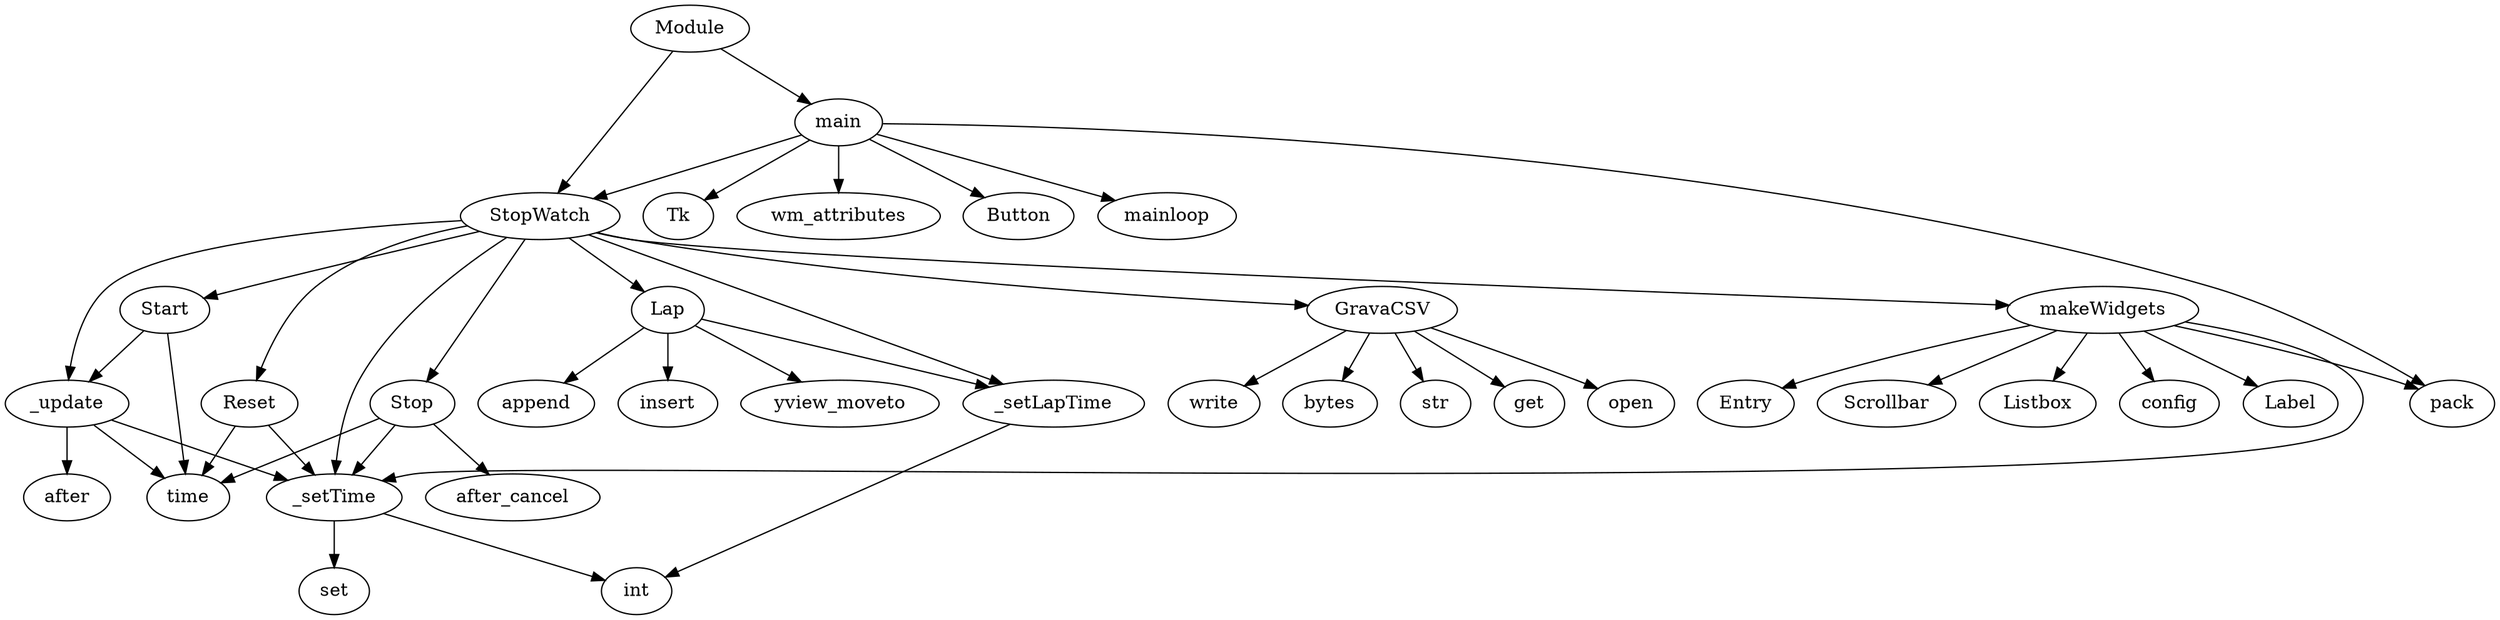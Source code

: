 strict digraph  {
makeWidgets;
Label;
pack;
Entry;
_setTime;
Scrollbar;
Listbox;
config;
_update;
time;
after;
int;
set;
_setLapTime;
Start;
Stop;
after_cancel;
Reset;
Lap;
append;
insert;
yview_moveto;
GravaCSV;
str;
get;
open;
write;
bytes;
main;
Tk;
wm_attributes;
StopWatch;
Button;
mainloop;
Module;
makeWidgets -> Label;
makeWidgets -> pack;
makeWidgets -> Entry;
makeWidgets -> _setTime;
makeWidgets -> Scrollbar;
makeWidgets -> Listbox;
makeWidgets -> config;
_setTime -> int;
_setTime -> set;
_update -> time;
_update -> _setTime;
_update -> after;
_setLapTime -> int;
Start -> time;
Start -> _update;
Stop -> after_cancel;
Stop -> time;
Stop -> _setTime;
Reset -> time;
Reset -> _setTime;
Lap -> append;
Lap -> _setLapTime;
Lap -> insert;
Lap -> yview_moveto;
GravaCSV -> str;
GravaCSV -> get;
GravaCSV -> open;
GravaCSV -> write;
GravaCSV -> bytes;
main -> Tk;
main -> wm_attributes;
main -> StopWatch;
main -> pack;
main -> Button;
main -> mainloop;
StopWatch -> makeWidgets;
StopWatch -> _update;
StopWatch -> _setTime;
StopWatch -> _setLapTime;
StopWatch -> Start;
StopWatch -> Stop;
StopWatch -> Reset;
StopWatch -> Lap;
StopWatch -> GravaCSV;
Module -> StopWatch;
Module -> main;
}
